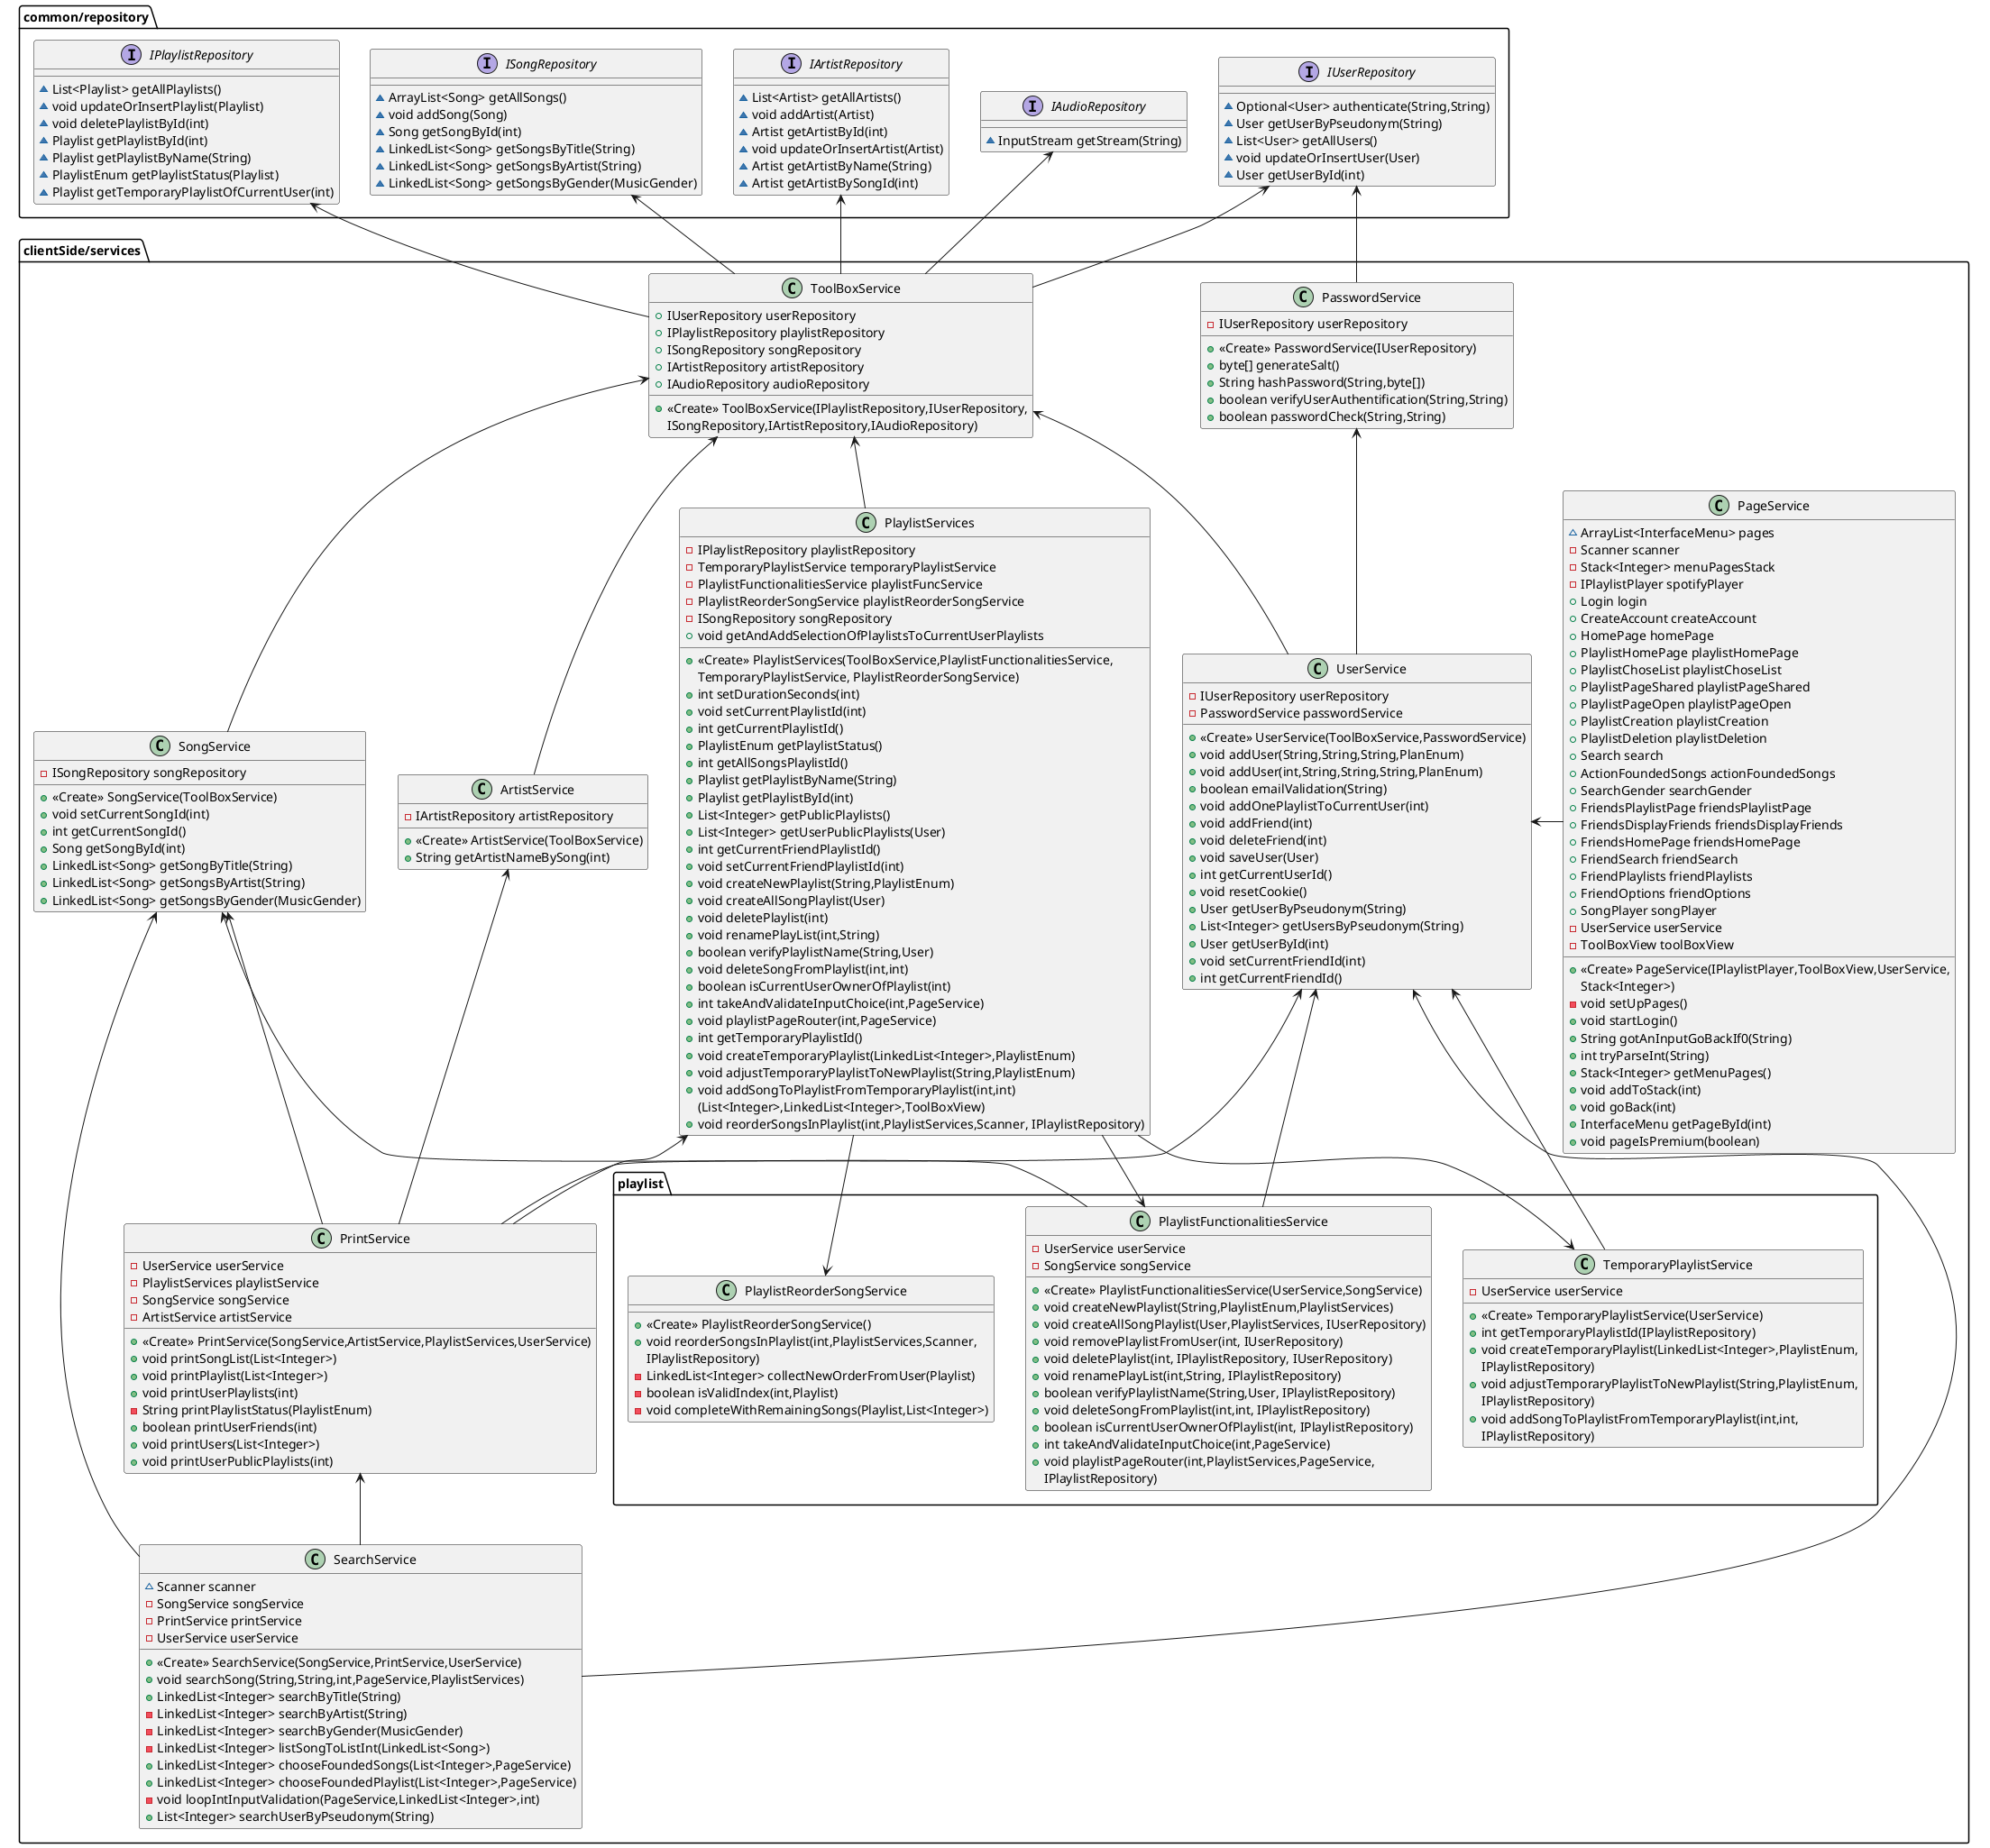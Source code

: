 @startuml
'left to right direction

class clientSide/services.SongService {
- ISongRepository songRepository
+ <<Create>> SongService(ToolBoxService)
+ void setCurrentSongId(int)
+ int getCurrentSongId()
+ Song getSongById(int)
+ LinkedList<Song> getSongByTitle(String)
+ LinkedList<Song> getSongsByArtist(String)
+ LinkedList<Song> getSongsByGender(MusicGender)
}


class "clientSide/services.playlist.PlaylistFunctionalitiesService" {
- UserService userService
- SongService songService
+ <<Create>> PlaylistFunctionalitiesService(UserService,SongService)
+ void createNewPlaylist(String,PlaylistEnum,PlaylistServices)
+ void createAllSongPlaylist(User,PlaylistServices, IUserRepository)
+ void removePlaylistFromUser(int, IUserRepository)
+ void deletePlaylist(int, IPlaylistRepository, IUserRepository)
+ void renamePlayList(int,String, IPlaylistRepository)
+ boolean verifyPlaylistName(String,User, IPlaylistRepository)
+ void deleteSongFromPlaylist(int,int, IPlaylistRepository)
+ boolean isCurrentUserOwnerOfPlaylist(int, IPlaylistRepository)
+ int takeAndValidateInputChoice(int,PageService)
+ void playlistPageRouter(int,PlaylistServices,PageService,
IPlaylistRepository)
}

class "clientSide/services.playlist.PlaylistReorderSongService" {
+ <<Create>> PlaylistReorderSongService()
+ void reorderSongsInPlaylist(int,PlaylistServices,Scanner,
IPlaylistRepository)
- LinkedList<Integer> collectNewOrderFromUser(Playlist)
- boolean isValidIndex(int,Playlist)
- void completeWithRemainingSongs(Playlist,List<Integer>)
}


class "clientSide/services.PrintService" {
- UserService userService
- PlaylistServices playlistService
- SongService songService
- ArtistService artistService
+ <<Create>> PrintService(SongService,ArtistService,PlaylistServices,UserService)
+ void printSongList(List<Integer>)
+ void printPlaylist(List<Integer>)
+ void printUserPlaylists(int)
- String printPlaylistStatus(PlaylistEnum)
+ boolean printUserFriends(int)
+ void printUsers(List<Integer>)
+ void printUserPublicPlaylists(int)
}


class "clientSide/services.ArtistService" {
- IArtistRepository artistRepository
+ <<Create>> ArtistService(ToolBoxService)
+ String getArtistNameBySong(int)
}


class "clientSide/services.PlaylistServices" {
- IPlaylistRepository playlistRepository
- TemporaryPlaylistService temporaryPlaylistService
- PlaylistFunctionalitiesService playlistFuncService
- PlaylistReorderSongService playlistReorderSongService
- ISongRepository songRepository
+ <<Create>> PlaylistServices(ToolBoxService,PlaylistFunctionalitiesService,
TemporaryPlaylistService, PlaylistReorderSongService)
+ int setDurationSeconds(int)
+ void setCurrentPlaylistId(int)
+ int getCurrentPlaylistId()
+ PlaylistEnum getPlaylistStatus()
+ int getAllSongsPlaylistId()
+ Playlist getPlaylistByName(String)
+ Playlist getPlaylistById(int)
+ List<Integer> getPublicPlaylists()
+ List<Integer> getUserPublicPlaylists(User)
+ int getCurrentFriendPlaylistId()
+ void setCurrentFriendPlaylistId(int)
+ void createNewPlaylist(String,PlaylistEnum)
+ void createAllSongPlaylist(User)
+ void deletePlaylist(int)
+ void renamePlayList(int,String)
+ boolean verifyPlaylistName(String,User)
+ void deleteSongFromPlaylist(int,int)
+ boolean isCurrentUserOwnerOfPlaylist(int)
+ int takeAndValidateInputChoice(int,PageService)
+ void playlistPageRouter(int,PageService)
+ int getTemporaryPlaylistId()
+ void createTemporaryPlaylist(LinkedList<Integer>,PlaylistEnum)
+ void adjustTemporaryPlaylistToNewPlaylist(String,PlaylistEnum)
+ void addSongToPlaylistFromTemporaryPlaylist(int,int)
+ void getAndAddSelectionOfPlaylistsToCurrentUserPlaylists
(List<Integer>,LinkedList<Integer>,ToolBoxView)
+ void reorderSongsInPlaylist(int,PlaylistServices,Scanner, IPlaylistRepository)
}


class clientSide/services.SearchService {
~ Scanner scanner
- SongService songService
- PrintService printService
- UserService userService
+ <<Create>> SearchService(SongService,PrintService,UserService)
+ void searchSong(String,String,int,PageService,PlaylistServices)
+ LinkedList<Integer> searchByTitle(String)
- LinkedList<Integer> searchByArtist(String)
- LinkedList<Integer> searchByGender(MusicGender)
- LinkedList<Integer> listSongToListInt(LinkedList<Song>)
+ LinkedList<Integer> chooseFoundedSongs(List<Integer>,PageService)
+ LinkedList<Integer> chooseFoundedPlaylist(List<Integer>,PageService)
- void loopIntInputValidation(PageService,LinkedList<Integer>,int)
+ List<Integer> searchUserByPseudonym(String)
}


class clientSide/services.UserService {
- IUserRepository userRepository
- PasswordService passwordService
+ <<Create>> UserService(ToolBoxService,PasswordService)
+ void addUser(String,String,String,PlanEnum)
+ void addUser(int,String,String,String,PlanEnum)
+ boolean emailValidation(String)
+ void addOnePlaylistToCurrentUser(int)
+ void addFriend(int)
+ void deleteFriend(int)
+ void saveUser(User)
+ int getCurrentUserId()
+ void resetCookie()
+ User getUserByPseudonym(String)
+ List<Integer> getUsersByPseudonym(String)
+ User getUserById(int)
+ void setCurrentFriendId(int)
+ int getCurrentFriendId()
}


class "clientSide/services.ToolBoxService" {
+ IUserRepository userRepository
+ IPlaylistRepository playlistRepository
+ ISongRepository songRepository
+ IArtistRepository artistRepository
+ IAudioRepository audioRepository
+ <<Create>> ToolBoxService(IPlaylistRepository,IUserRepository,
ISongRepository,IArtistRepository,IAudioRepository)
}


class "clientSide/services.playlist.TemporaryPlaylistService" {
- UserService userService
+ <<Create>> TemporaryPlaylistService(UserService)
+ int getTemporaryPlaylistId(IPlaylistRepository)
+ void createTemporaryPlaylist(LinkedList<Integer>,PlaylistEnum,
IPlaylistRepository)
+ void adjustTemporaryPlaylistToNewPlaylist(String,PlaylistEnum,
IPlaylistRepository)
+ void addSongToPlaylistFromTemporaryPlaylist(int,int,
IPlaylistRepository)
}


class "clientSide/services.PasswordService" {
- IUserRepository userRepository
+ <<Create>> PasswordService(IUserRepository)
+ byte[] generateSalt()
+ String hashPassword(String,byte[])
+ boolean verifyUserAuthentification(String,String)
+ boolean passwordCheck(String,String)
}


class clientSide/services.PageService {
~ ArrayList<InterfaceMenu> pages
- Scanner scanner
- Stack<Integer> menuPagesStack
- IPlaylistPlayer spotifyPlayer
+ Login login
+ CreateAccount createAccount
+ HomePage homePage
+ PlaylistHomePage playlistHomePage
+ PlaylistChoseList playlistChoseList
+ PlaylistPageShared playlistPageShared
+ PlaylistPageOpen playlistPageOpen
+ PlaylistCreation playlistCreation
+ PlaylistDeletion playlistDeletion
+ Search search
+ ActionFoundedSongs actionFoundedSongs
+ SearchGender searchGender
+ FriendsPlaylistPage friendsPlaylistPage
+ FriendsDisplayFriends friendsDisplayFriends
+ FriendsHomePage friendsHomePage
+ FriendSearch friendSearch
+ FriendPlaylists friendPlaylists
+ FriendOptions friendOptions
+ SongPlayer songPlayer
- UserService userService
- ToolBoxView toolBoxView
+ <<Create>> PageService(IPlaylistPlayer,ToolBoxView,UserService,
Stack<Integer>)
- void setUpPages()
+ void startLogin()
+ String gotAnInputGoBackIf0(String)
+ int tryParseInt(String)
+ Stack<Integer> getMenuPages()
+ void addToStack(int)
+ void goBack(int)
+ InterfaceMenu getPageById(int)
+ void pageIsPremium(boolean)
}

interface "common/repository.IUserRepository" {
~ Optional<User> authenticate(String,String)
~ User getUserByPseudonym(String)
~ List<User> getAllUsers()
~ void updateOrInsertUser(User)
~ User getUserById(int)
}

interface "common/repository.ISongRepository" {
~ ArrayList<Song> getAllSongs()
~ void addSong(Song)
~ Song getSongById(int)
~ LinkedList<Song> getSongsByTitle(String)
~ LinkedList<Song> getSongsByArtist(String)
~ LinkedList<Song> getSongsByGender(MusicGender)
}

interface common/repository.IPlaylistRepository {
~ List<Playlist> getAllPlaylists()
~ void updateOrInsertPlaylist(Playlist)
~ void deletePlaylistById(int)
~ Playlist getPlaylistById(int)
~ Playlist getPlaylistByName(String)
~ PlaylistEnum getPlaylistStatus(Playlist)
~ Playlist getTemporaryPlaylistOfCurrentUser(int)
}

interface common/repository.IAudioRepository {
~ InputStream getStream(String)
}

interface common/repository.IArtistRepository {
~ List<Artist> getAllArtists()
~ void addArtist(Artist)
~ Artist getArtistById(int)
~ void updateOrInsertArtist(Artist)
~ Artist getArtistByName(String)
~ Artist getArtistBySongId(int)
}


' --- Dépendances générées ---

"clientSide/services.SongService" -u-> "clientSide/services.ToolBoxService"

"clientSide/services.playlist.PlaylistFunctionalitiesService" -u-> "clientSide/services.UserService"
"clientSide/services.playlist.PlaylistFunctionalitiesService" -u-> "clientSide/services.SongService"

"clientSide/services.PrintService" -u-> "clientSide/services.SongService"
"clientSide/services.PrintService" -u-> "clientSide/services.ArtistService"
"clientSide/services.PrintService" -u-> "clientSide/services.PlaylistServices"
"clientSide/services.PrintService" -u-> "clientSide/services.UserService"

"clientSide/services.ArtistService" -u-> "clientSide/services.ToolBoxService"

"clientSide/services.PlaylistServices" -u-> "clientSide/services.ToolBoxService"
"clientSide/services.PlaylistServices" -r-> "clientSide/services.playlist.PlaylistFunctionalitiesService"
"clientSide/services.PlaylistServices" -r-> "clientSide/services.playlist.TemporaryPlaylistService"
"clientSide/services.PlaylistServices" -r-> "clientSide/services.playlist.PlaylistReorderSongService"

"clientSide/services.SearchService" -u--> "clientSide/services.SongService"
"clientSide/services.SearchService" -l--> "clientSide/services.PrintService"
"clientSide/services.SearchService" -u--> "clientSide/services.UserService"

"clientSide/services.UserService" -u-> "clientSide/services.ToolBoxService"
"clientSide/services.UserService" -u-> "clientSide/services.PasswordService"

"clientSide/services.playlist.TemporaryPlaylistService" -u-> "clientSide/services.UserService"

"clientSide/services.PasswordService" -u-> "common/repository.IUserRepository"

"clientSide/services.ToolBoxService" -u-> "common/repository.IPlaylistRepository"
"clientSide/services.ToolBoxService" -u-> "common/repository.IUserRepository"
"clientSide/services.ToolBoxService" -u-> "common/repository.ISongRepository"
"clientSide/services.ToolBoxService" -u-> "common/repository.IArtistRepository"
"clientSide/services.ToolBoxService" -u-> "common/repository.IAudioRepository"

"clientSide/services.PageService" -l-> "clientSide/services.UserService"

' --- Fin des dépendances ---

"clientSide/services.PlaylistServices" -[hidden]l-> "clientSide/services.ArtistService"
"clientSide/services.PlaylistServices" -[hidden]r-> "clientSide/services.UserService"
"clientSide/services.SongService" -[hidden]r-> "clientSide/services.ArtistService"


@enduml
